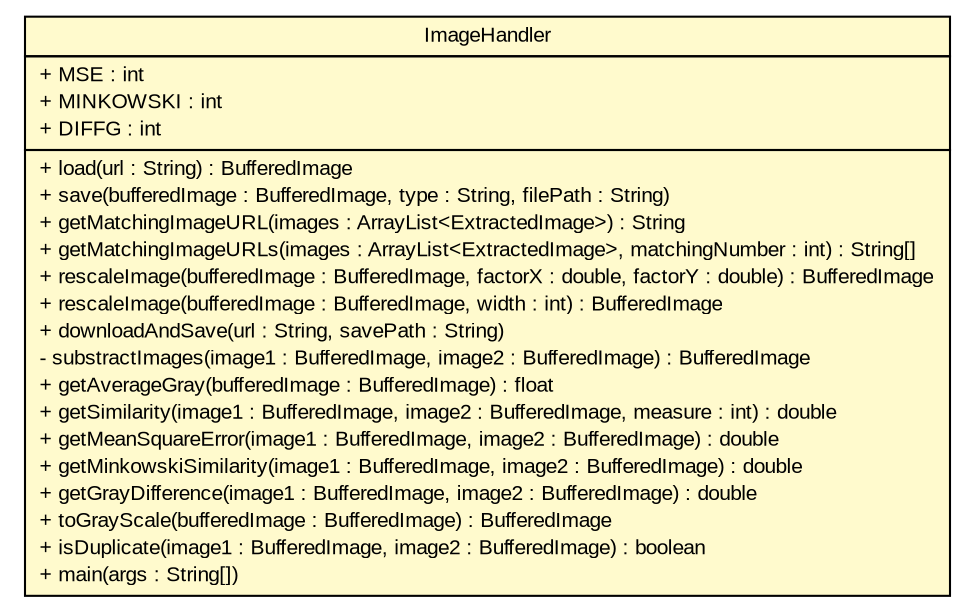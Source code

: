 #!/usr/local/bin/dot
#
# Class diagram 
# Generated by UMLGraph version 5.2 (http://www.umlgraph.org/)
#

digraph G {
	edge [fontname="arial",fontsize=10,labelfontname="arial",labelfontsize=10];
	node [fontname="arial",fontsize=10,shape=plaintext];
	nodesep=0.25;
	ranksep=0.5;
	// tud.iir.multimedia.ImageHandler
	c46169 [label=<<table title="tud.iir.multimedia.ImageHandler" border="0" cellborder="1" cellspacing="0" cellpadding="2" port="p" bgcolor="lemonChiffon" href="./ImageHandler.html">
		<tr><td><table border="0" cellspacing="0" cellpadding="1">
<tr><td align="center" balign="center"> ImageHandler </td></tr>
		</table></td></tr>
		<tr><td><table border="0" cellspacing="0" cellpadding="1">
<tr><td align="left" balign="left"> + MSE : int </td></tr>
<tr><td align="left" balign="left"> + MINKOWSKI : int </td></tr>
<tr><td align="left" balign="left"> + DIFFG : int </td></tr>
		</table></td></tr>
		<tr><td><table border="0" cellspacing="0" cellpadding="1">
<tr><td align="left" balign="left"> + load(url : String) : BufferedImage </td></tr>
<tr><td align="left" balign="left"> + save(bufferedImage : BufferedImage, type : String, filePath : String) </td></tr>
<tr><td align="left" balign="left"> + getMatchingImageURL(images : ArrayList&lt;ExtractedImage&gt;) : String </td></tr>
<tr><td align="left" balign="left"> + getMatchingImageURLs(images : ArrayList&lt;ExtractedImage&gt;, matchingNumber : int) : String[] </td></tr>
<tr><td align="left" balign="left"> + rescaleImage(bufferedImage : BufferedImage, factorX : double, factorY : double) : BufferedImage </td></tr>
<tr><td align="left" balign="left"> + rescaleImage(bufferedImage : BufferedImage, width : int) : BufferedImage </td></tr>
<tr><td align="left" balign="left"> + downloadAndSave(url : String, savePath : String) </td></tr>
<tr><td align="left" balign="left"> - substractImages(image1 : BufferedImage, image2 : BufferedImage) : BufferedImage </td></tr>
<tr><td align="left" balign="left"> + getAverageGray(bufferedImage : BufferedImage) : float </td></tr>
<tr><td align="left" balign="left"> + getSimilarity(image1 : BufferedImage, image2 : BufferedImage, measure : int) : double </td></tr>
<tr><td align="left" balign="left"> + getMeanSquareError(image1 : BufferedImage, image2 : BufferedImage) : double </td></tr>
<tr><td align="left" balign="left"> + getMinkowskiSimilarity(image1 : BufferedImage, image2 : BufferedImage) : double </td></tr>
<tr><td align="left" balign="left"> + getGrayDifference(image1 : BufferedImage, image2 : BufferedImage) : double </td></tr>
<tr><td align="left" balign="left"> + toGrayScale(bufferedImage : BufferedImage) : BufferedImage </td></tr>
<tr><td align="left" balign="left"> + isDuplicate(image1 : BufferedImage, image2 : BufferedImage) : boolean </td></tr>
<tr><td align="left" balign="left"> + main(args : String[]) </td></tr>
		</table></td></tr>
		</table>>, fontname="arial", fontcolor="black", fontsize=10.0];
}

